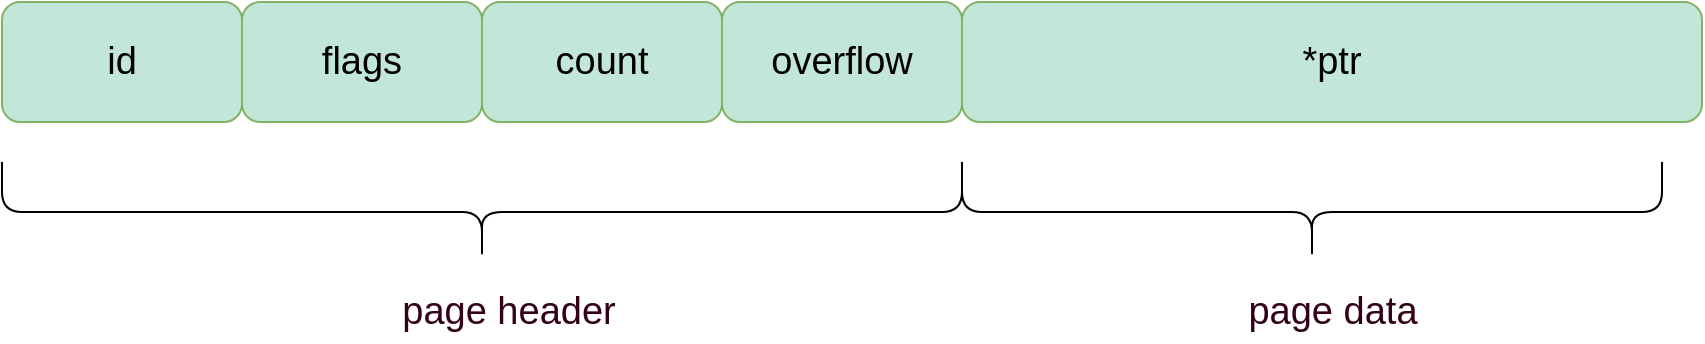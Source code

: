 <mxfile version="15.0.5" type="github">
  <diagram id="X7zb9aCmdlLVs0uHJmGa" name="Page-1">
    <mxGraphModel dx="1113" dy="664" grid="1" gridSize="10" guides="1" tooltips="1" connect="1" arrows="1" fold="1" page="1" pageScale="1" pageWidth="827" pageHeight="1169" math="0" shadow="0">
      <root>
        <mxCell id="0" />
        <mxCell id="1" parent="0" />
        <mxCell id="PfJTAdF5xYjGFn6m8Uyh-1" value="count" style="rounded=1;whiteSpace=wrap;html=1;strokeColor=#82b366;fillColor=#C2E7D9;fontFamily=Helvetica;fontSize=19;" vertex="1" parent="1">
          <mxGeometry x="350" y="390" width="120" height="60" as="geometry" />
        </mxCell>
        <mxCell id="PfJTAdF5xYjGFn6m8Uyh-2" value="flags" style="rounded=1;whiteSpace=wrap;html=1;strokeColor=#82b366;fillColor=#C2E7D9;fontFamily=Helvetica;fontSize=19;" vertex="1" parent="1">
          <mxGeometry x="230" y="390" width="120" height="60" as="geometry" />
        </mxCell>
        <mxCell id="PfJTAdF5xYjGFn6m8Uyh-3" value="overflow" style="rounded=1;whiteSpace=wrap;html=1;strokeColor=#82b366;fillColor=#C2E7D9;fontFamily=Helvetica;fontSize=19;" vertex="1" parent="1">
          <mxGeometry x="470" y="390" width="120" height="60" as="geometry" />
        </mxCell>
        <mxCell id="PfJTAdF5xYjGFn6m8Uyh-4" value="*ptr" style="rounded=1;whiteSpace=wrap;html=1;strokeColor=#82b366;fillColor=#C2E7D9;fontFamily=Helvetica;fontSize=19;" vertex="1" parent="1">
          <mxGeometry x="590" y="390" width="370" height="60" as="geometry" />
        </mxCell>
        <mxCell id="PfJTAdF5xYjGFn6m8Uyh-7" value="id" style="rounded=1;whiteSpace=wrap;html=1;strokeColor=#82b366;fillColor=#C2E7D9;fontFamily=Helvetica;fontSize=19;" vertex="1" parent="1">
          <mxGeometry x="110" y="390" width="120" height="60" as="geometry" />
        </mxCell>
        <mxCell id="PfJTAdF5xYjGFn6m8Uyh-10" value="" style="shape=curlyBracket;whiteSpace=wrap;html=1;rounded=1;fontFamily=Helvetica;fontSize=19;fontColor=#FFFFFF;fillColor=#C2E7D9;direction=north;" vertex="1" parent="1">
          <mxGeometry x="590" y="470" width="350" height="50" as="geometry" />
        </mxCell>
        <mxCell id="PfJTAdF5xYjGFn6m8Uyh-14" value="page data" style="text;html=1;align=center;verticalAlign=middle;resizable=0;points=[];autosize=1;strokeColor=none;fillColor=none;fontSize=19;fontFamily=Helvetica;fontColor=#33001A;" vertex="1" parent="1">
          <mxGeometry x="725" y="530" width="100" height="30" as="geometry" />
        </mxCell>
        <mxCell id="PfJTAdF5xYjGFn6m8Uyh-15" value="" style="shape=curlyBracket;whiteSpace=wrap;html=1;rounded=1;fontFamily=Helvetica;fontSize=19;fontColor=#FFFFFF;fillColor=#C2E7D9;direction=north;" vertex="1" parent="1">
          <mxGeometry x="110" y="470" width="480" height="50" as="geometry" />
        </mxCell>
        <mxCell id="PfJTAdF5xYjGFn6m8Uyh-21" value="page header" style="text;html=1;align=center;verticalAlign=middle;resizable=0;points=[];autosize=1;strokeColor=none;fillColor=none;fontSize=19;fontFamily=Helvetica;fontColor=#33001A;" vertex="1" parent="1">
          <mxGeometry x="303" y="530" width="120" height="30" as="geometry" />
        </mxCell>
      </root>
    </mxGraphModel>
  </diagram>
</mxfile>
